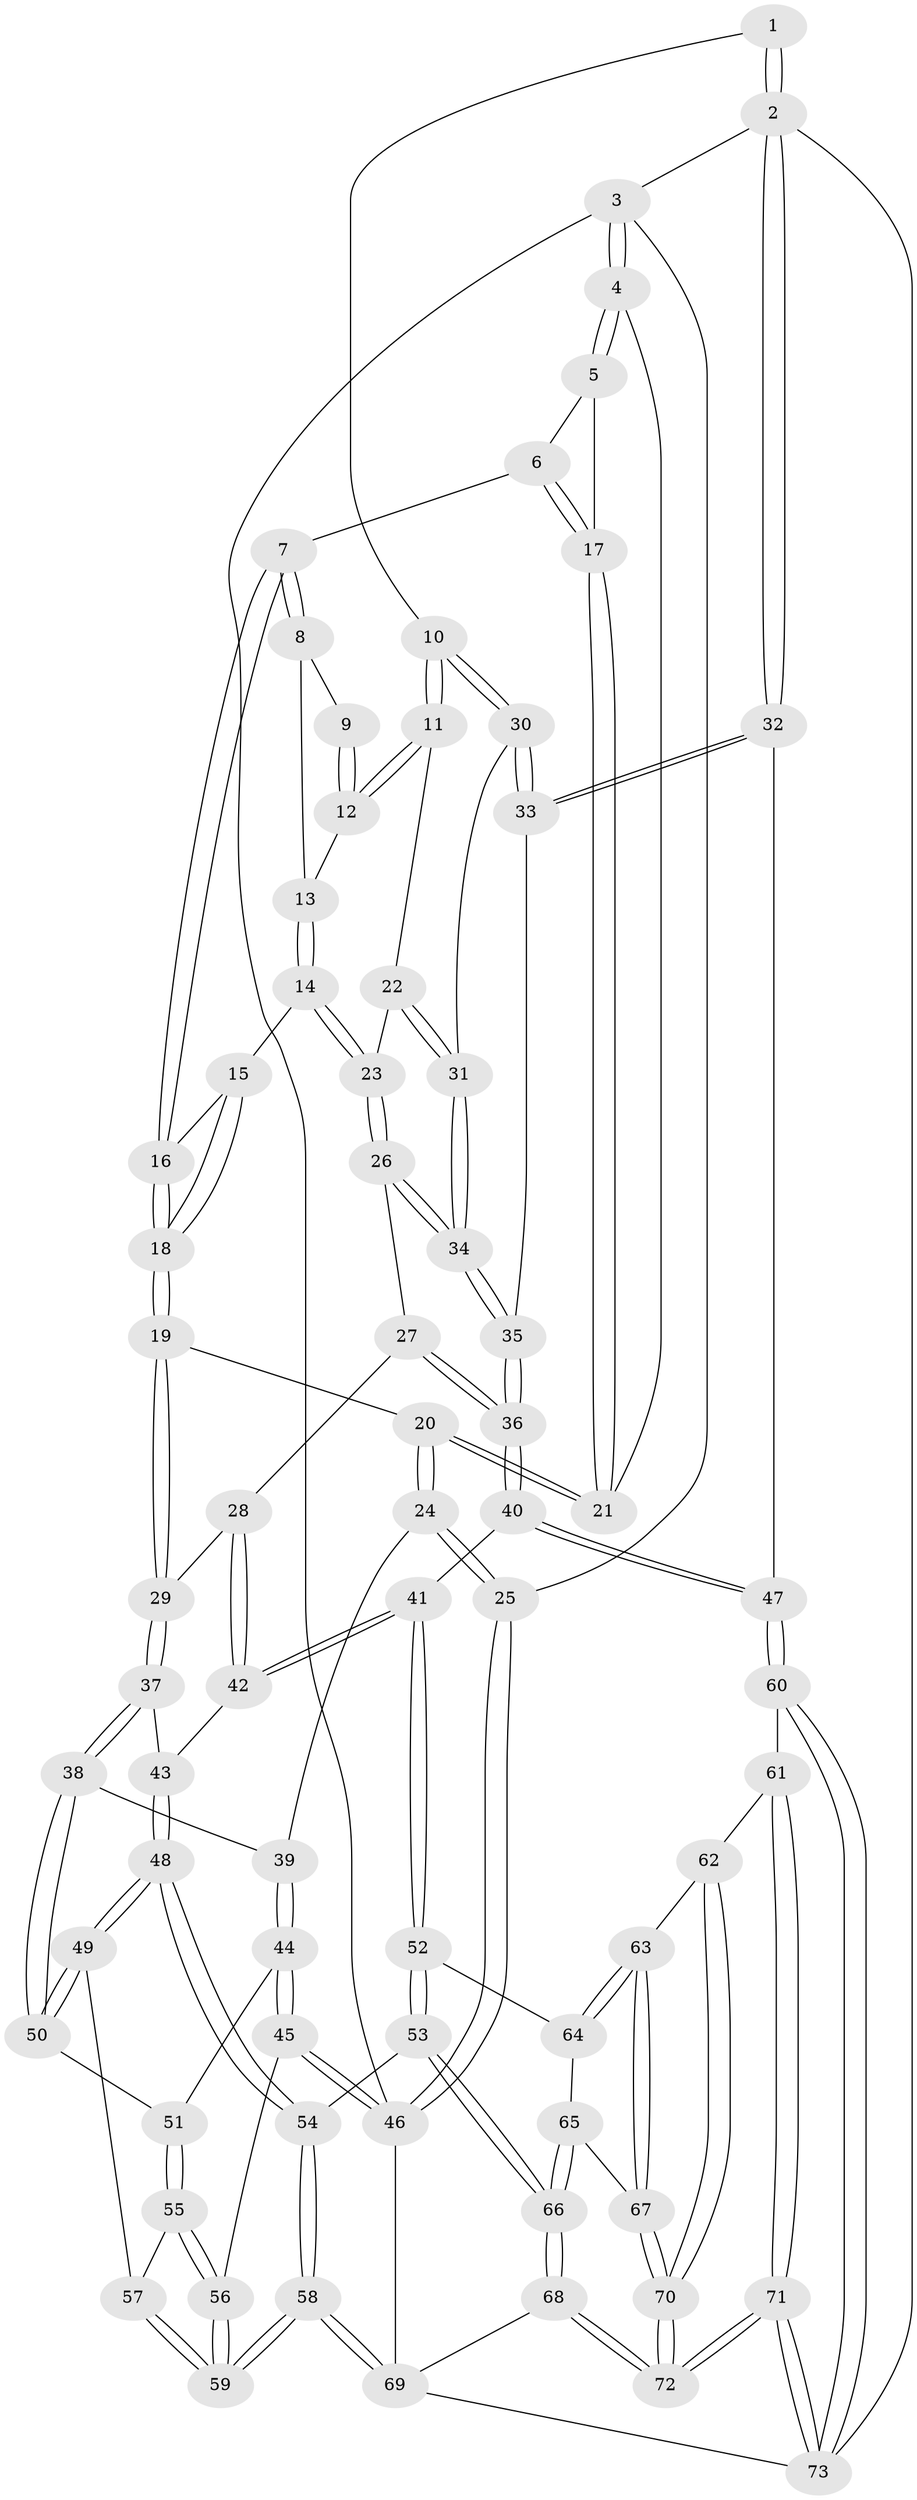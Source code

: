 // Generated by graph-tools (version 1.1) at 2025/51/03/09/25 03:51:11]
// undirected, 73 vertices, 179 edges
graph export_dot {
graph [start="1"]
  node [color=gray90,style=filled];
  1 [pos="+0.9574499167328714+0"];
  2 [pos="+1+0"];
  3 [pos="+0+0"];
  4 [pos="+0+0"];
  5 [pos="+0.06827542141036826+0"];
  6 [pos="+0.3730501426708279+0"];
  7 [pos="+0.41142037616656146+0"];
  8 [pos="+0.4914679230672245+0"];
  9 [pos="+0.6680071851479412+0"];
  10 [pos="+0.8875199834166841+0.17155476584096063"];
  11 [pos="+0.7364296454242103+0.15430566639317653"];
  12 [pos="+0.7237972237408341+0.08839804013379872"];
  13 [pos="+0.5879794490109215+0.05240825208709841"];
  14 [pos="+0.6338462574436157+0.19629183865695032"];
  15 [pos="+0.5601019620888089+0.1642812053346662"];
  16 [pos="+0.412838413704373+0"];
  17 [pos="+0.16327643038554107+0.12729089194447935"];
  18 [pos="+0.3457945453486212+0.22164467292924767"];
  19 [pos="+0.3117988799899551+0.28154982092448005"];
  20 [pos="+0.1466022686231748+0.21046454542946974"];
  21 [pos="+0.142754496678844+0.17001963722747232"];
  22 [pos="+0.6782751984049543+0.19325940265420097"];
  23 [pos="+0.6483504961885259+0.20728151306628917"];
  24 [pos="+0+0.350180514833889"];
  25 [pos="+0+0.3499484374464737"];
  26 [pos="+0.6368726400860122+0.2364706796272853"];
  27 [pos="+0.6251100097319778+0.2601133911496816"];
  28 [pos="+0.4766073267555491+0.369653585774184"];
  29 [pos="+0.3360569018003624+0.33822033239957644"];
  30 [pos="+0.9289743179284351+0.21006946616804478"];
  31 [pos="+0.7817022855111567+0.3339108386116838"];
  32 [pos="+1+0.33344368866185903"];
  33 [pos="+1+0.3176718897205926"];
  34 [pos="+0.7725054956345007+0.35930725885829556"];
  35 [pos="+0.7570866185674627+0.48593993521919854"];
  36 [pos="+0.7456777837708366+0.49682989029217123"];
  37 [pos="+0.27034377819090727+0.48717887548963357"];
  38 [pos="+0.25750631865287144+0.5051769595499975"];
  39 [pos="+0.06232019932278829+0.48019213762093826"];
  40 [pos="+0.7263839250738924+0.536868010445811"];
  41 [pos="+0.6603831237275214+0.6037857226876472"];
  42 [pos="+0.6093227833116861+0.5626025059151771"];
  43 [pos="+0.47372514909627805+0.564143861158805"];
  44 [pos="+0.05576629690288402+0.6440780625737822"];
  45 [pos="+0+0.7938813669797679"];
  46 [pos="+0+0.7946972359899258"];
  47 [pos="+1+0.6618940445886274"];
  48 [pos="+0.3229585002654439+0.6713304464808985"];
  49 [pos="+0.31629159230086473+0.6668153803830151"];
  50 [pos="+0.2618360116247744+0.5854856721646836"];
  51 [pos="+0.13488994419197162+0.6724721078202291"];
  52 [pos="+0.6599383412175054+0.61290525174125"];
  53 [pos="+0.45900250760790695+0.734288480331007"];
  54 [pos="+0.39750258264844+0.7430799904078288"];
  55 [pos="+0.12789263159866432+0.7777926591451719"];
  56 [pos="+0.09309300740417768+0.861731592552376"];
  57 [pos="+0.255263052384338+0.7344170609305948"];
  58 [pos="+0.2914244749509904+1"];
  59 [pos="+0.20037632186676288+0.9653029638190935"];
  60 [pos="+1+0.7000032972402962"];
  61 [pos="+1+0.7710479539719634"];
  62 [pos="+0.9218975622891996+0.7717711617980649"];
  63 [pos="+0.8365053422183409+0.7464397883922633"];
  64 [pos="+0.6634143181849448+0.6195005364932388"];
  65 [pos="+0.6544945267088171+0.7479510236073273"];
  66 [pos="+0.5621361807413038+0.9099727414502903"];
  67 [pos="+0.7333263548648619+0.911395382130183"];
  68 [pos="+0.5510703923183983+1"];
  69 [pos="+0.31198529159161037+1"];
  70 [pos="+0.7342299620196301+1"];
  71 [pos="+0.7850974314552976+1"];
  72 [pos="+0.7070155202674793+1"];
  73 [pos="+1+1"];
  1 -- 2;
  1 -- 2;
  1 -- 10;
  2 -- 3;
  2 -- 32;
  2 -- 32;
  2 -- 73;
  3 -- 4;
  3 -- 4;
  3 -- 25;
  3 -- 46;
  4 -- 5;
  4 -- 5;
  4 -- 21;
  5 -- 6;
  5 -- 17;
  6 -- 7;
  6 -- 17;
  6 -- 17;
  7 -- 8;
  7 -- 8;
  7 -- 16;
  7 -- 16;
  8 -- 9;
  8 -- 13;
  9 -- 12;
  9 -- 12;
  10 -- 11;
  10 -- 11;
  10 -- 30;
  10 -- 30;
  11 -- 12;
  11 -- 12;
  11 -- 22;
  12 -- 13;
  13 -- 14;
  13 -- 14;
  14 -- 15;
  14 -- 23;
  14 -- 23;
  15 -- 16;
  15 -- 18;
  15 -- 18;
  16 -- 18;
  16 -- 18;
  17 -- 21;
  17 -- 21;
  18 -- 19;
  18 -- 19;
  19 -- 20;
  19 -- 29;
  19 -- 29;
  20 -- 21;
  20 -- 21;
  20 -- 24;
  20 -- 24;
  22 -- 23;
  22 -- 31;
  22 -- 31;
  23 -- 26;
  23 -- 26;
  24 -- 25;
  24 -- 25;
  24 -- 39;
  25 -- 46;
  25 -- 46;
  26 -- 27;
  26 -- 34;
  26 -- 34;
  27 -- 28;
  27 -- 36;
  27 -- 36;
  28 -- 29;
  28 -- 42;
  28 -- 42;
  29 -- 37;
  29 -- 37;
  30 -- 31;
  30 -- 33;
  30 -- 33;
  31 -- 34;
  31 -- 34;
  32 -- 33;
  32 -- 33;
  32 -- 47;
  33 -- 35;
  34 -- 35;
  34 -- 35;
  35 -- 36;
  35 -- 36;
  36 -- 40;
  36 -- 40;
  37 -- 38;
  37 -- 38;
  37 -- 43;
  38 -- 39;
  38 -- 50;
  38 -- 50;
  39 -- 44;
  39 -- 44;
  40 -- 41;
  40 -- 47;
  40 -- 47;
  41 -- 42;
  41 -- 42;
  41 -- 52;
  41 -- 52;
  42 -- 43;
  43 -- 48;
  43 -- 48;
  44 -- 45;
  44 -- 45;
  44 -- 51;
  45 -- 46;
  45 -- 46;
  45 -- 56;
  46 -- 69;
  47 -- 60;
  47 -- 60;
  48 -- 49;
  48 -- 49;
  48 -- 54;
  48 -- 54;
  49 -- 50;
  49 -- 50;
  49 -- 57;
  50 -- 51;
  51 -- 55;
  51 -- 55;
  52 -- 53;
  52 -- 53;
  52 -- 64;
  53 -- 54;
  53 -- 66;
  53 -- 66;
  54 -- 58;
  54 -- 58;
  55 -- 56;
  55 -- 56;
  55 -- 57;
  56 -- 59;
  56 -- 59;
  57 -- 59;
  57 -- 59;
  58 -- 59;
  58 -- 59;
  58 -- 69;
  58 -- 69;
  60 -- 61;
  60 -- 73;
  60 -- 73;
  61 -- 62;
  61 -- 71;
  61 -- 71;
  62 -- 63;
  62 -- 70;
  62 -- 70;
  63 -- 64;
  63 -- 64;
  63 -- 67;
  63 -- 67;
  64 -- 65;
  65 -- 66;
  65 -- 66;
  65 -- 67;
  66 -- 68;
  66 -- 68;
  67 -- 70;
  67 -- 70;
  68 -- 69;
  68 -- 72;
  68 -- 72;
  69 -- 73;
  70 -- 72;
  70 -- 72;
  71 -- 72;
  71 -- 72;
  71 -- 73;
  71 -- 73;
}
